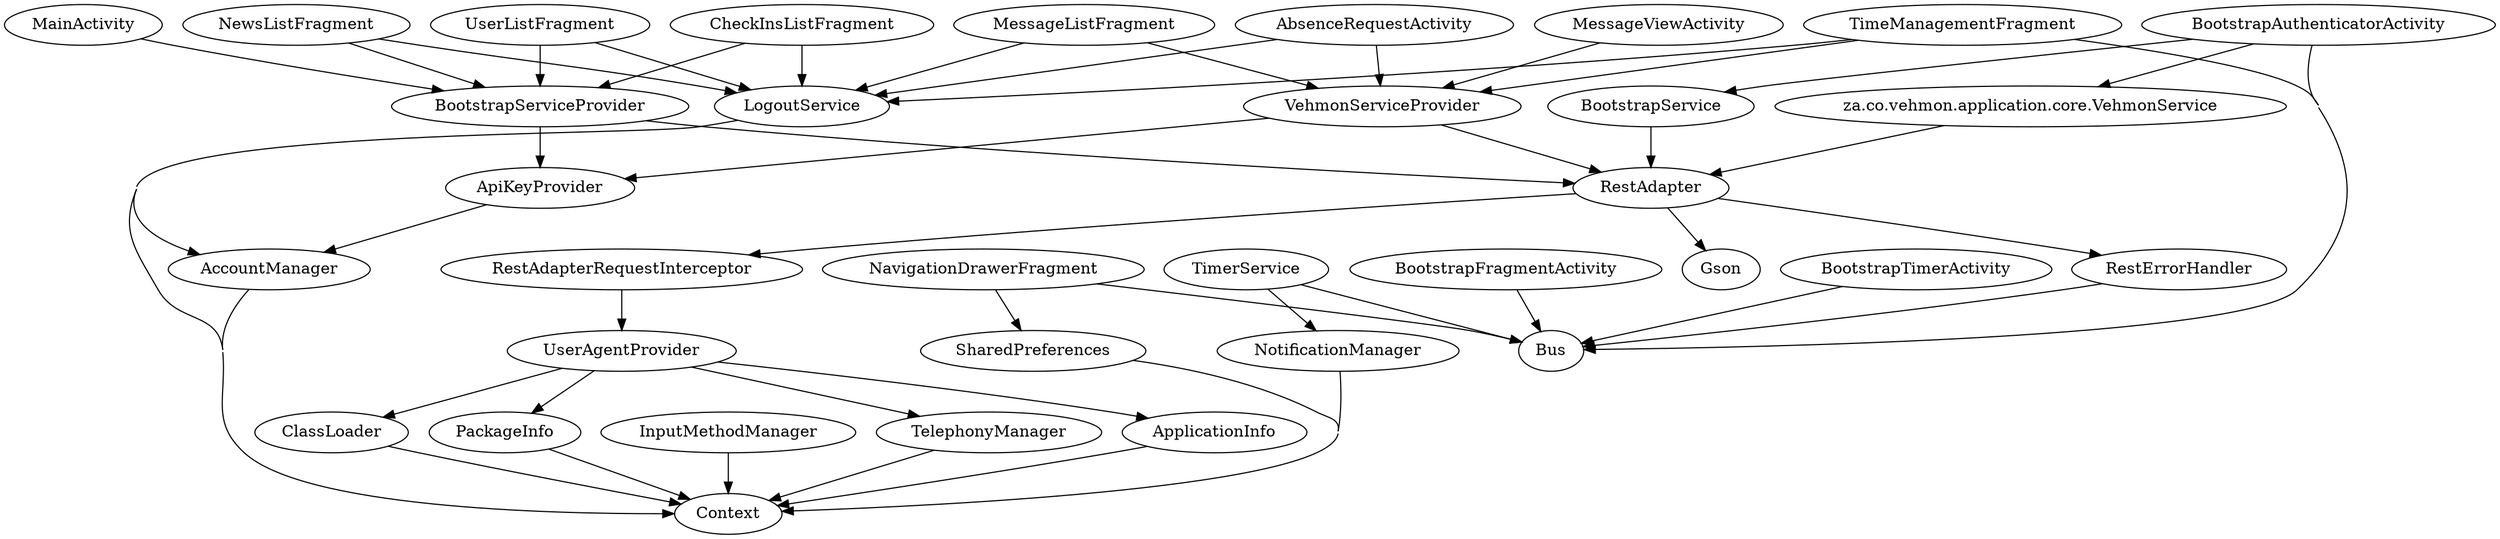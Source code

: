 digraph G1 {
  concentrate = true;
  AbsenceRequestActivity -> VehmonServiceProvider;
  AbsenceRequestActivity -> LogoutService;
  AccountManager -> Context;
  ApiKeyProvider -> AccountManager;
  ApplicationInfo -> Context;
  BootstrapAuthenticatorActivity -> Bus;
  n2 [label="za.co.vehmon.application.core.VehmonService"];
  BootstrapAuthenticatorActivity -> n2;
  BootstrapAuthenticatorActivity -> BootstrapService;
  BootstrapFragmentActivity -> Bus;
  BootstrapService -> RestAdapter;
  BootstrapServiceProvider -> ApiKeyProvider;
  BootstrapServiceProvider -> RestAdapter;
  BootstrapTimerActivity -> Bus;
  CheckInsListFragment -> BootstrapServiceProvider;
  CheckInsListFragment -> LogoutService;
  ClassLoader -> Context;
  InputMethodManager -> Context;
  LogoutService -> Context;
  LogoutService -> AccountManager;
  MainActivity -> BootstrapServiceProvider;
  MessageListFragment -> VehmonServiceProvider;
  MessageListFragment -> LogoutService;
  MessageViewActivity -> VehmonServiceProvider;
  NavigationDrawerFragment -> Bus;
  NavigationDrawerFragment -> SharedPreferences;
  NewsListFragment -> BootstrapServiceProvider;
  NewsListFragment -> LogoutService;
  NotificationManager -> Context;
  PackageInfo -> Context;
  RestAdapter -> Gson;
  RestAdapter -> RestErrorHandler;
  RestAdapter -> RestAdapterRequestInterceptor;
  RestAdapterRequestInterceptor -> UserAgentProvider;
  RestErrorHandler -> Bus;
  SharedPreferences -> Context;
  TelephonyManager -> Context;
  TimeManagementFragment -> Bus;
  TimeManagementFragment -> VehmonServiceProvider;
  TimeManagementFragment -> LogoutService;
  TimerService -> Bus;
  TimerService -> NotificationManager;
  UserAgentProvider -> ApplicationInfo;
  UserAgentProvider -> ClassLoader;
  UserAgentProvider -> PackageInfo;
  UserAgentProvider -> TelephonyManager;
  UserListFragment -> BootstrapServiceProvider;
  UserListFragment -> LogoutService;
  VehmonServiceProvider -> ApiKeyProvider;
  VehmonServiceProvider -> RestAdapter;
  n2 -> RestAdapter;
}
